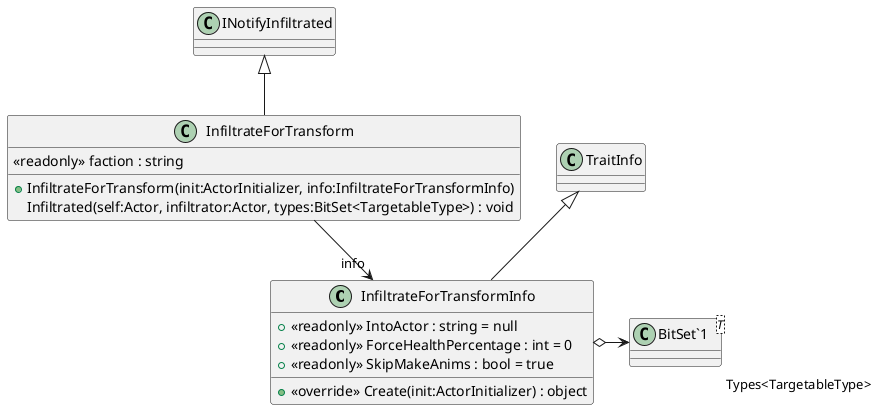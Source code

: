 @startuml
class InfiltrateForTransformInfo {
    + <<readonly>> IntoActor : string = null
    + <<readonly>> ForceHealthPercentage : int = 0
    + <<readonly>> SkipMakeAnims : bool = true
    + <<override>> Create(init:ActorInitializer) : object
}
class InfiltrateForTransform {
    <<readonly>> faction : string
    + InfiltrateForTransform(init:ActorInitializer, info:InfiltrateForTransformInfo)
    Infiltrated(self:Actor, infiltrator:Actor, types:BitSet<TargetableType>) : void
}
class "BitSet`1"<T> {
}
TraitInfo <|-- InfiltrateForTransformInfo
InfiltrateForTransformInfo o-> "Types<TargetableType>" "BitSet`1"
INotifyInfiltrated <|-- InfiltrateForTransform
InfiltrateForTransform --> "info" InfiltrateForTransformInfo
@enduml
